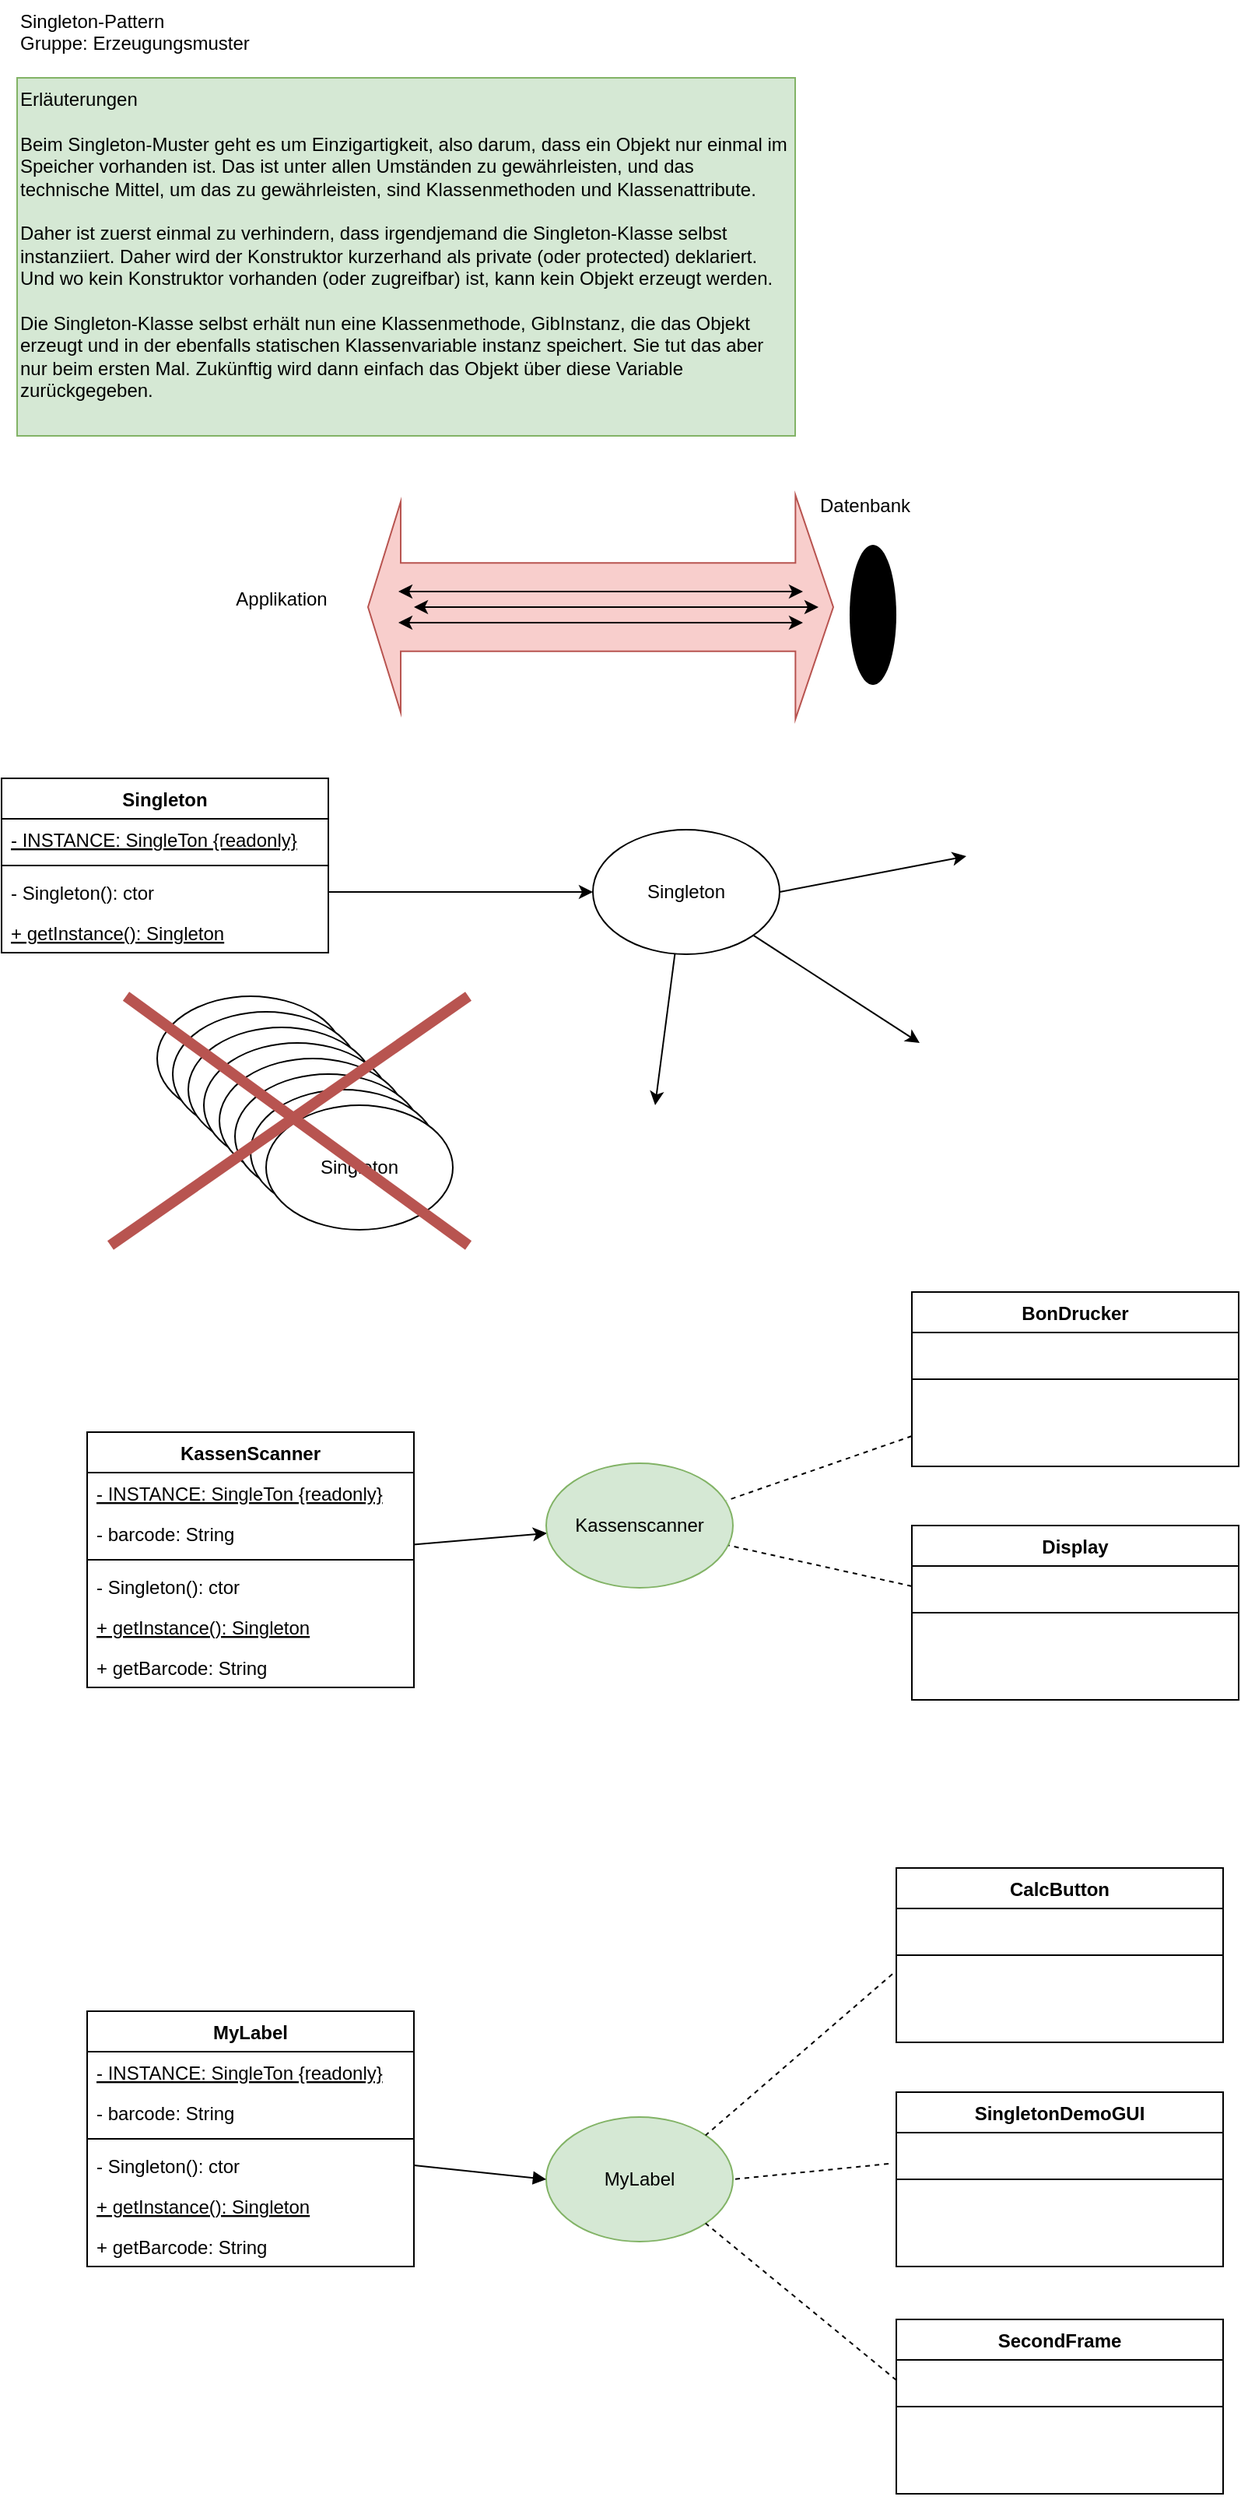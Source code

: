<mxfile version="17.2.1" type="device"><diagram id="1vJTnKFDcwp1K9mZ3HOW" name="Singleton"><mxGraphModel dx="805" dy="509" grid="1" gridSize="10" guides="1" tooltips="1" connect="1" arrows="1" fold="1" page="1" pageScale="1" pageWidth="827" pageHeight="1169" math="0" shadow="0"><root><mxCell id="0"/><mxCell id="1" parent="0"/><mxCell id="Tu6GEZrMgGKgOSLvBPGH-1" value="Singleton-Pattern&lt;br&gt;Gruppe: Erzeugungsmuster" style="text;whiteSpace=wrap;html=1;" vertex="1" parent="1"><mxGeometry x="20" y="20" width="160" height="40" as="geometry"/></mxCell><mxCell id="Tu6GEZrMgGKgOSLvBPGH-2" value="Erläuterungen&lt;br&gt;&lt;br&gt;Beim Singleton-Muster geht es um Einzigartigkeit, also darum, dass ein Objekt nur einmal im Speicher vorhanden ist. Das ist unter allen Umständen zu gewährleisten, und das &lt;br&gt;technische Mittel, um das zu gewährleisten, sind Klassenmethoden und Klassenattribute.&lt;br&gt;&lt;br&gt;Daher ist zuerst einmal zu verhindern, dass irgendjemand die Singleton-Klasse selbst instanziiert. Daher wird der Konstruktor kurzerhand als private (oder protected) deklariert. Und wo kein Konstruktor vorhanden (oder zugreifbar) ist, kann kein Objekt erzeugt werden. &lt;br&gt;&lt;br&gt;Die Singleton-Klasse selbst erhält nun eine Klassenmethode, GibInstanz, die das Objekt erzeugt und in der ebenfalls statischen Klassenvariable instanz speichert. Sie tut das aber nur beim ersten Mal. Zukünftig wird dann einfach das Objekt über diese Variable zurückgegeben." style="text;whiteSpace=wrap;html=1;fillColor=#d5e8d4;strokeColor=#82b366;" vertex="1" parent="1"><mxGeometry x="20" y="70" width="500" height="230" as="geometry"/></mxCell><mxCell id="Tu6GEZrMgGKgOSLvBPGH-3" value="" style="ellipse;fillColor=#000000;strokeColor=none;" vertex="1" parent="1"><mxGeometry x="555" y="370" width="30" height="90" as="geometry"/></mxCell><mxCell id="Tu6GEZrMgGKgOSLvBPGH-7" value="Applikation" style="text;html=1;strokeColor=none;fillColor=none;align=center;verticalAlign=middle;whiteSpace=wrap;rounded=0;" vertex="1" parent="1"><mxGeometry x="160" y="390" width="60" height="30" as="geometry"/></mxCell><mxCell id="Tu6GEZrMgGKgOSLvBPGH-14" value="Datenbank" style="text;html=1;strokeColor=none;fillColor=none;align=center;verticalAlign=middle;whiteSpace=wrap;rounded=0;" vertex="1" parent="1"><mxGeometry x="535" y="330" width="60" height="30" as="geometry"/></mxCell><mxCell id="Tu6GEZrMgGKgOSLvBPGH-15" value="" style="shape=flexArrow;endArrow=classic;startArrow=classic;html=1;rounded=0;startWidth=77.619;startSize=6.667;endWidth=86.19;endSize=7.776;width=56.667;fillColor=#f8cecc;strokeColor=#b85450;" edge="1" parent="1"><mxGeometry width="100" height="100" relative="1" as="geometry"><mxPoint x="245" y="410" as="sourcePoint"/><mxPoint x="545" y="410" as="targetPoint"/></mxGeometry></mxCell><mxCell id="Tu6GEZrMgGKgOSLvBPGH-16" value="" style="endArrow=classic;startArrow=classic;html=1;rounded=0;" edge="1" parent="1"><mxGeometry width="50" height="50" relative="1" as="geometry"><mxPoint x="265" y="400" as="sourcePoint"/><mxPoint x="525" y="400" as="targetPoint"/></mxGeometry></mxCell><mxCell id="Tu6GEZrMgGKgOSLvBPGH-17" value="" style="endArrow=classic;startArrow=classic;html=1;rounded=0;" edge="1" parent="1"><mxGeometry width="50" height="50" relative="1" as="geometry"><mxPoint x="275" y="410" as="sourcePoint"/><mxPoint x="535" y="410" as="targetPoint"/></mxGeometry></mxCell><mxCell id="Tu6GEZrMgGKgOSLvBPGH-18" value="" style="endArrow=classic;startArrow=classic;html=1;rounded=0;" edge="1" parent="1"><mxGeometry width="50" height="50" relative="1" as="geometry"><mxPoint x="265" y="420" as="sourcePoint"/><mxPoint x="525" y="420" as="targetPoint"/></mxGeometry></mxCell><mxCell id="Tu6GEZrMgGKgOSLvBPGH-27" value="Singleton" style="swimlane;fontStyle=1;align=center;verticalAlign=top;childLayout=stackLayout;horizontal=1;startSize=26;horizontalStack=0;resizeParent=1;resizeParentMax=0;resizeLast=0;collapsible=1;marginBottom=0;" vertex="1" parent="1"><mxGeometry x="10" y="520" width="210" height="112" as="geometry"/></mxCell><mxCell id="Tu6GEZrMgGKgOSLvBPGH-28" value="- INSTANCE: SingleTon {readonly}" style="text;strokeColor=none;fillColor=none;align=left;verticalAlign=top;spacingLeft=4;spacingRight=4;overflow=hidden;rotatable=0;points=[[0,0.5],[1,0.5]];portConstraint=eastwest;fontStyle=4" vertex="1" parent="Tu6GEZrMgGKgOSLvBPGH-27"><mxGeometry y="26" width="210" height="26" as="geometry"/></mxCell><mxCell id="Tu6GEZrMgGKgOSLvBPGH-29" value="" style="line;strokeWidth=1;fillColor=none;align=left;verticalAlign=middle;spacingTop=-1;spacingLeft=3;spacingRight=3;rotatable=0;labelPosition=right;points=[];portConstraint=eastwest;" vertex="1" parent="Tu6GEZrMgGKgOSLvBPGH-27"><mxGeometry y="52" width="210" height="8" as="geometry"/></mxCell><mxCell id="Tu6GEZrMgGKgOSLvBPGH-30" value="- Singleton(): ctor" style="text;strokeColor=none;fillColor=none;align=left;verticalAlign=top;spacingLeft=4;spacingRight=4;overflow=hidden;rotatable=0;points=[[0,0.5],[1,0.5]];portConstraint=eastwest;" vertex="1" parent="Tu6GEZrMgGKgOSLvBPGH-27"><mxGeometry y="60" width="210" height="26" as="geometry"/></mxCell><mxCell id="Tu6GEZrMgGKgOSLvBPGH-31" value="+ getInstance(): Singleton" style="text;strokeColor=none;fillColor=none;align=left;verticalAlign=top;spacingLeft=4;spacingRight=4;overflow=hidden;rotatable=0;points=[[0,0.5],[1,0.5]];portConstraint=eastwest;fontStyle=4" vertex="1" parent="Tu6GEZrMgGKgOSLvBPGH-27"><mxGeometry y="86" width="210" height="26" as="geometry"/></mxCell><mxCell id="Tu6GEZrMgGKgOSLvBPGH-34" value="" style="endArrow=classic;html=1;rounded=0;exitX=0.44;exitY=0.988;exitDx=0;exitDy=0;exitPerimeter=0;" edge="1" parent="1" source="Tu6GEZrMgGKgOSLvBPGH-37"><mxGeometry width="50" height="50" relative="1" as="geometry"><mxPoint x="440" y="630" as="sourcePoint"/><mxPoint x="430" y="730" as="targetPoint"/></mxGeometry></mxCell><mxCell id="Tu6GEZrMgGKgOSLvBPGH-35" value="" style="endArrow=classic;html=1;rounded=0;" edge="1" parent="1" source="Tu6GEZrMgGKgOSLvBPGH-37"><mxGeometry width="50" height="50" relative="1" as="geometry"><mxPoint x="520" y="600" as="sourcePoint"/><mxPoint x="600" y="690" as="targetPoint"/></mxGeometry></mxCell><mxCell id="Tu6GEZrMgGKgOSLvBPGH-36" value="" style="endArrow=classic;html=1;rounded=0;exitX=1;exitY=0.5;exitDx=0;exitDy=0;" edge="1" parent="1" source="Tu6GEZrMgGKgOSLvBPGH-37"><mxGeometry width="50" height="50" relative="1" as="geometry"><mxPoint x="530" y="576" as="sourcePoint"/><mxPoint x="630" y="570" as="targetPoint"/></mxGeometry></mxCell><mxCell id="Tu6GEZrMgGKgOSLvBPGH-37" value="Singleton" style="ellipse;whiteSpace=wrap;html=1;" vertex="1" parent="1"><mxGeometry x="390" y="553" width="120" height="80" as="geometry"/></mxCell><mxCell id="Tu6GEZrMgGKgOSLvBPGH-38" style="edgeStyle=none;rounded=0;orthogonalLoop=1;jettySize=auto;html=1;entryX=0;entryY=0.5;entryDx=0;entryDy=0;" edge="1" parent="1" source="Tu6GEZrMgGKgOSLvBPGH-30" target="Tu6GEZrMgGKgOSLvBPGH-37"><mxGeometry relative="1" as="geometry"/></mxCell><mxCell id="Tu6GEZrMgGKgOSLvBPGH-39" value="Singleton" style="ellipse;whiteSpace=wrap;html=1;" vertex="1" parent="1"><mxGeometry x="110" y="660" width="120" height="80" as="geometry"/></mxCell><mxCell id="Tu6GEZrMgGKgOSLvBPGH-40" value="Singleton" style="ellipse;whiteSpace=wrap;html=1;" vertex="1" parent="1"><mxGeometry x="120" y="670" width="120" height="80" as="geometry"/></mxCell><mxCell id="Tu6GEZrMgGKgOSLvBPGH-41" value="Singleton" style="ellipse;whiteSpace=wrap;html=1;" vertex="1" parent="1"><mxGeometry x="130" y="680" width="120" height="80" as="geometry"/></mxCell><mxCell id="Tu6GEZrMgGKgOSLvBPGH-42" value="Singleton" style="ellipse;whiteSpace=wrap;html=1;" vertex="1" parent="1"><mxGeometry x="140" y="690" width="120" height="80" as="geometry"/></mxCell><mxCell id="Tu6GEZrMgGKgOSLvBPGH-43" value="Singleton" style="ellipse;whiteSpace=wrap;html=1;" vertex="1" parent="1"><mxGeometry x="150" y="700" width="120" height="80" as="geometry"/></mxCell><mxCell id="Tu6GEZrMgGKgOSLvBPGH-44" value="Singleton" style="ellipse;whiteSpace=wrap;html=1;" vertex="1" parent="1"><mxGeometry x="160" y="710" width="120" height="80" as="geometry"/></mxCell><mxCell id="Tu6GEZrMgGKgOSLvBPGH-45" value="Singleton" style="ellipse;whiteSpace=wrap;html=1;" vertex="1" parent="1"><mxGeometry x="170" y="720" width="120" height="80" as="geometry"/></mxCell><mxCell id="Tu6GEZrMgGKgOSLvBPGH-46" value="Singleton" style="ellipse;whiteSpace=wrap;html=1;" vertex="1" parent="1"><mxGeometry x="180" y="730" width="120" height="80" as="geometry"/></mxCell><mxCell id="Tu6GEZrMgGKgOSLvBPGH-47" value="" style="endArrow=none;html=1;rounded=0;fillColor=#f8cecc;strokeColor=#b85450;strokeWidth=7;" edge="1" parent="1"><mxGeometry width="50" height="50" relative="1" as="geometry"><mxPoint x="90" y="660" as="sourcePoint"/><mxPoint x="310" y="820" as="targetPoint"/></mxGeometry></mxCell><mxCell id="Tu6GEZrMgGKgOSLvBPGH-48" value="" style="endArrow=none;html=1;rounded=0;fillColor=#f8cecc;strokeColor=#b85450;strokeWidth=7;" edge="1" parent="1"><mxGeometry width="50" height="50" relative="1" as="geometry"><mxPoint x="80" y="820" as="sourcePoint"/><mxPoint x="310" y="660" as="targetPoint"/></mxGeometry></mxCell><mxCell id="Tu6GEZrMgGKgOSLvBPGH-51" value="KassenScanner" style="swimlane;fontStyle=1;align=center;verticalAlign=top;childLayout=stackLayout;horizontal=1;startSize=26;horizontalStack=0;resizeParent=1;resizeParentMax=0;resizeLast=0;collapsible=1;marginBottom=0;" vertex="1" parent="1"><mxGeometry x="65" y="940" width="210" height="164" as="geometry"/></mxCell><mxCell id="Tu6GEZrMgGKgOSLvBPGH-52" value="- INSTANCE: SingleTon {readonly}" style="text;strokeColor=none;fillColor=none;align=left;verticalAlign=top;spacingLeft=4;spacingRight=4;overflow=hidden;rotatable=0;points=[[0,0.5],[1,0.5]];portConstraint=eastwest;fontStyle=4" vertex="1" parent="Tu6GEZrMgGKgOSLvBPGH-51"><mxGeometry y="26" width="210" height="26" as="geometry"/></mxCell><mxCell id="Tu6GEZrMgGKgOSLvBPGH-69" value="- barcode: String" style="text;strokeColor=none;fillColor=none;align=left;verticalAlign=top;spacingLeft=4;spacingRight=4;overflow=hidden;rotatable=0;points=[[0,0.5],[1,0.5]];portConstraint=eastwest;fontStyle=0" vertex="1" parent="Tu6GEZrMgGKgOSLvBPGH-51"><mxGeometry y="52" width="210" height="26" as="geometry"/></mxCell><mxCell id="Tu6GEZrMgGKgOSLvBPGH-53" value="" style="line;strokeWidth=1;fillColor=none;align=left;verticalAlign=middle;spacingTop=-1;spacingLeft=3;spacingRight=3;rotatable=0;labelPosition=right;points=[];portConstraint=eastwest;" vertex="1" parent="Tu6GEZrMgGKgOSLvBPGH-51"><mxGeometry y="78" width="210" height="8" as="geometry"/></mxCell><mxCell id="Tu6GEZrMgGKgOSLvBPGH-54" value="- Singleton(): ctor" style="text;strokeColor=none;fillColor=none;align=left;verticalAlign=top;spacingLeft=4;spacingRight=4;overflow=hidden;rotatable=0;points=[[0,0.5],[1,0.5]];portConstraint=eastwest;" vertex="1" parent="Tu6GEZrMgGKgOSLvBPGH-51"><mxGeometry y="86" width="210" height="26" as="geometry"/></mxCell><mxCell id="Tu6GEZrMgGKgOSLvBPGH-55" value="+ getInstance(): Singleton" style="text;strokeColor=none;fillColor=none;align=left;verticalAlign=top;spacingLeft=4;spacingRight=4;overflow=hidden;rotatable=0;points=[[0,0.5],[1,0.5]];portConstraint=eastwest;fontStyle=4" vertex="1" parent="Tu6GEZrMgGKgOSLvBPGH-51"><mxGeometry y="112" width="210" height="26" as="geometry"/></mxCell><mxCell id="Tu6GEZrMgGKgOSLvBPGH-70" value="+ getBarcode: String" style="text;strokeColor=none;fillColor=none;align=left;verticalAlign=top;spacingLeft=4;spacingRight=4;overflow=hidden;rotatable=0;points=[[0,0.5],[1,0.5]];portConstraint=eastwest;fontStyle=0" vertex="1" parent="Tu6GEZrMgGKgOSLvBPGH-51"><mxGeometry y="138" width="210" height="26" as="geometry"/></mxCell><mxCell id="Tu6GEZrMgGKgOSLvBPGH-57" style="edgeStyle=none;rounded=0;orthogonalLoop=1;jettySize=auto;html=1;strokeWidth=1;exitX=0.998;exitY=0.777;exitDx=0;exitDy=0;exitPerimeter=0;" edge="1" parent="1" source="Tu6GEZrMgGKgOSLvBPGH-69" target="Tu6GEZrMgGKgOSLvBPGH-77"><mxGeometry relative="1" as="geometry"/></mxCell><mxCell id="Tu6GEZrMgGKgOSLvBPGH-68" style="edgeStyle=none;rounded=0;orthogonalLoop=1;jettySize=auto;html=1;strokeWidth=1;dashed=1;endArrow=none;endFill=0;entryX=0.966;entryY=0.299;entryDx=0;entryDy=0;entryPerimeter=0;" edge="1" parent="1" source="Tu6GEZrMgGKgOSLvBPGH-58" target="Tu6GEZrMgGKgOSLvBPGH-77"><mxGeometry relative="1" as="geometry"><mxPoint x="499.749" y="926.345" as="targetPoint"/></mxGeometry></mxCell><mxCell id="Tu6GEZrMgGKgOSLvBPGH-58" value="BonDrucker" style="swimlane;fontStyle=1;align=center;verticalAlign=top;childLayout=stackLayout;horizontal=1;startSize=26;horizontalStack=0;resizeParent=1;resizeParentMax=0;resizeLast=0;collapsible=1;marginBottom=0;" vertex="1" parent="1"><mxGeometry x="595" y="850" width="210" height="112" as="geometry"/></mxCell><mxCell id="Tu6GEZrMgGKgOSLvBPGH-59" value=" " style="text;strokeColor=none;fillColor=none;align=left;verticalAlign=top;spacingLeft=4;spacingRight=4;overflow=hidden;rotatable=0;points=[[0,0.5],[1,0.5]];portConstraint=eastwest;fontStyle=4" vertex="1" parent="Tu6GEZrMgGKgOSLvBPGH-58"><mxGeometry y="26" width="210" height="26" as="geometry"/></mxCell><mxCell id="Tu6GEZrMgGKgOSLvBPGH-60" value="" style="line;strokeWidth=1;fillColor=none;align=left;verticalAlign=middle;spacingTop=-1;spacingLeft=3;spacingRight=3;rotatable=0;labelPosition=right;points=[];portConstraint=eastwest;" vertex="1" parent="Tu6GEZrMgGKgOSLvBPGH-58"><mxGeometry y="52" width="210" height="8" as="geometry"/></mxCell><mxCell id="Tu6GEZrMgGKgOSLvBPGH-61" value=" " style="text;strokeColor=none;fillColor=none;align=left;verticalAlign=top;spacingLeft=4;spacingRight=4;overflow=hidden;rotatable=0;points=[[0,0.5],[1,0.5]];portConstraint=eastwest;" vertex="1" parent="Tu6GEZrMgGKgOSLvBPGH-58"><mxGeometry y="60" width="210" height="26" as="geometry"/></mxCell><mxCell id="Tu6GEZrMgGKgOSLvBPGH-62" value=" " style="text;strokeColor=none;fillColor=none;align=left;verticalAlign=top;spacingLeft=4;spacingRight=4;overflow=hidden;rotatable=0;points=[[0,0.5],[1,0.5]];portConstraint=eastwest;fontStyle=0" vertex="1" parent="Tu6GEZrMgGKgOSLvBPGH-58"><mxGeometry y="86" width="210" height="26" as="geometry"/></mxCell><mxCell id="Tu6GEZrMgGKgOSLvBPGH-71" value="Display" style="swimlane;fontStyle=1;align=center;verticalAlign=top;childLayout=stackLayout;horizontal=1;startSize=26;horizontalStack=0;resizeParent=1;resizeParentMax=0;resizeLast=0;collapsible=1;marginBottom=0;" vertex="1" parent="1"><mxGeometry x="595" y="1000" width="210" height="112" as="geometry"/></mxCell><mxCell id="Tu6GEZrMgGKgOSLvBPGH-72" value=" " style="text;strokeColor=none;fillColor=none;align=left;verticalAlign=top;spacingLeft=4;spacingRight=4;overflow=hidden;rotatable=0;points=[[0,0.5],[1,0.5]];portConstraint=eastwest;fontStyle=0" vertex="1" parent="Tu6GEZrMgGKgOSLvBPGH-71"><mxGeometry y="26" width="210" height="26" as="geometry"/></mxCell><mxCell id="Tu6GEZrMgGKgOSLvBPGH-73" value="" style="line;strokeWidth=1;fillColor=none;align=left;verticalAlign=middle;spacingTop=-1;spacingLeft=3;spacingRight=3;rotatable=0;labelPosition=right;points=[];portConstraint=eastwest;" vertex="1" parent="Tu6GEZrMgGKgOSLvBPGH-71"><mxGeometry y="52" width="210" height="8" as="geometry"/></mxCell><mxCell id="Tu6GEZrMgGKgOSLvBPGH-74" value=" " style="text;strokeColor=none;fillColor=none;align=left;verticalAlign=top;spacingLeft=4;spacingRight=4;overflow=hidden;rotatable=0;points=[[0,0.5],[1,0.5]];portConstraint=eastwest;" vertex="1" parent="Tu6GEZrMgGKgOSLvBPGH-71"><mxGeometry y="60" width="210" height="26" as="geometry"/></mxCell><mxCell id="Tu6GEZrMgGKgOSLvBPGH-75" value=" " style="text;strokeColor=none;fillColor=none;align=left;verticalAlign=top;spacingLeft=4;spacingRight=4;overflow=hidden;rotatable=0;points=[[0,0.5],[1,0.5]];portConstraint=eastwest;fontStyle=0" vertex="1" parent="Tu6GEZrMgGKgOSLvBPGH-71"><mxGeometry y="86" width="210" height="26" as="geometry"/></mxCell><mxCell id="Tu6GEZrMgGKgOSLvBPGH-76" style="edgeStyle=none;rounded=0;orthogonalLoop=1;jettySize=auto;html=1;strokeWidth=1;dashed=1;endArrow=none;endFill=0;exitX=0;exitY=0.5;exitDx=0;exitDy=0;" edge="1" parent="1" source="Tu6GEZrMgGKgOSLvBPGH-72" target="Tu6GEZrMgGKgOSLvBPGH-77"><mxGeometry relative="1" as="geometry"><mxPoint x="605" y="963.993" as="sourcePoint"/><mxPoint x="490" y="1080" as="targetPoint"/></mxGeometry></mxCell><mxCell id="Tu6GEZrMgGKgOSLvBPGH-77" value="Kassenscanner" style="ellipse;whiteSpace=wrap;html=1;fillColor=#d5e8d4;strokeColor=#82b366;" vertex="1" parent="1"><mxGeometry x="360" y="960" width="120" height="80" as="geometry"/></mxCell><mxCell id="Tu6GEZrMgGKgOSLvBPGH-78" value="MyLabel" style="swimlane;fontStyle=1;align=center;verticalAlign=top;childLayout=stackLayout;horizontal=1;startSize=26;horizontalStack=0;resizeParent=1;resizeParentMax=0;resizeLast=0;collapsible=1;marginBottom=0;" vertex="1" parent="1"><mxGeometry x="65" y="1312" width="210" height="164" as="geometry"/></mxCell><mxCell id="Tu6GEZrMgGKgOSLvBPGH-79" value="- INSTANCE: SingleTon {readonly}" style="text;strokeColor=none;fillColor=none;align=left;verticalAlign=top;spacingLeft=4;spacingRight=4;overflow=hidden;rotatable=0;points=[[0,0.5],[1,0.5]];portConstraint=eastwest;fontStyle=4" vertex="1" parent="Tu6GEZrMgGKgOSLvBPGH-78"><mxGeometry y="26" width="210" height="26" as="geometry"/></mxCell><mxCell id="Tu6GEZrMgGKgOSLvBPGH-80" value="- barcode: String" style="text;strokeColor=none;fillColor=none;align=left;verticalAlign=top;spacingLeft=4;spacingRight=4;overflow=hidden;rotatable=0;points=[[0,0.5],[1,0.5]];portConstraint=eastwest;fontStyle=0" vertex="1" parent="Tu6GEZrMgGKgOSLvBPGH-78"><mxGeometry y="52" width="210" height="26" as="geometry"/></mxCell><mxCell id="Tu6GEZrMgGKgOSLvBPGH-81" value="" style="line;strokeWidth=1;fillColor=none;align=left;verticalAlign=middle;spacingTop=-1;spacingLeft=3;spacingRight=3;rotatable=0;labelPosition=right;points=[];portConstraint=eastwest;" vertex="1" parent="Tu6GEZrMgGKgOSLvBPGH-78"><mxGeometry y="78" width="210" height="8" as="geometry"/></mxCell><mxCell id="Tu6GEZrMgGKgOSLvBPGH-82" value="- Singleton(): ctor" style="text;strokeColor=none;fillColor=none;align=left;verticalAlign=top;spacingLeft=4;spacingRight=4;overflow=hidden;rotatable=0;points=[[0,0.5],[1,0.5]];portConstraint=eastwest;" vertex="1" parent="Tu6GEZrMgGKgOSLvBPGH-78"><mxGeometry y="86" width="210" height="26" as="geometry"/></mxCell><mxCell id="Tu6GEZrMgGKgOSLvBPGH-83" value="+ getInstance(): Singleton" style="text;strokeColor=none;fillColor=none;align=left;verticalAlign=top;spacingLeft=4;spacingRight=4;overflow=hidden;rotatable=0;points=[[0,0.5],[1,0.5]];portConstraint=eastwest;fontStyle=4" vertex="1" parent="Tu6GEZrMgGKgOSLvBPGH-78"><mxGeometry y="112" width="210" height="26" as="geometry"/></mxCell><mxCell id="Tu6GEZrMgGKgOSLvBPGH-84" value="+ getBarcode: String" style="text;strokeColor=none;fillColor=none;align=left;verticalAlign=top;spacingLeft=4;spacingRight=4;overflow=hidden;rotatable=0;points=[[0,0.5],[1,0.5]];portConstraint=eastwest;fontStyle=0" vertex="1" parent="Tu6GEZrMgGKgOSLvBPGH-78"><mxGeometry y="138" width="210" height="26" as="geometry"/></mxCell><mxCell id="Tu6GEZrMgGKgOSLvBPGH-99" value="CalcButton" style="swimlane;fontStyle=1;align=center;verticalAlign=top;childLayout=stackLayout;horizontal=1;startSize=26;horizontalStack=0;resizeParent=1;resizeParentMax=0;resizeLast=0;collapsible=1;marginBottom=0;" vertex="1" parent="1"><mxGeometry x="585" y="1220" width="210" height="112" as="geometry"/></mxCell><mxCell id="Tu6GEZrMgGKgOSLvBPGH-100" value=" " style="text;strokeColor=none;fillColor=none;align=left;verticalAlign=top;spacingLeft=4;spacingRight=4;overflow=hidden;rotatable=0;points=[[0,0.5],[1,0.5]];portConstraint=eastwest;fontStyle=0" vertex="1" parent="Tu6GEZrMgGKgOSLvBPGH-99"><mxGeometry y="26" width="210" height="26" as="geometry"/></mxCell><mxCell id="Tu6GEZrMgGKgOSLvBPGH-101" value="" style="line;strokeWidth=1;fillColor=none;align=left;verticalAlign=middle;spacingTop=-1;spacingLeft=3;spacingRight=3;rotatable=0;labelPosition=right;points=[];portConstraint=eastwest;" vertex="1" parent="Tu6GEZrMgGKgOSLvBPGH-99"><mxGeometry y="52" width="210" height="8" as="geometry"/></mxCell><mxCell id="Tu6GEZrMgGKgOSLvBPGH-102" value=" " style="text;strokeColor=none;fillColor=none;align=left;verticalAlign=top;spacingLeft=4;spacingRight=4;overflow=hidden;rotatable=0;points=[[0,0.5],[1,0.5]];portConstraint=eastwest;" vertex="1" parent="Tu6GEZrMgGKgOSLvBPGH-99"><mxGeometry y="60" width="210" height="26" as="geometry"/></mxCell><mxCell id="Tu6GEZrMgGKgOSLvBPGH-103" value=" " style="text;strokeColor=none;fillColor=none;align=left;verticalAlign=top;spacingLeft=4;spacingRight=4;overflow=hidden;rotatable=0;points=[[0,0.5],[1,0.5]];portConstraint=eastwest;fontStyle=0" vertex="1" parent="Tu6GEZrMgGKgOSLvBPGH-99"><mxGeometry y="86" width="210" height="26" as="geometry"/></mxCell><mxCell id="Tu6GEZrMgGKgOSLvBPGH-104" value="SingletonDemoGUI" style="swimlane;fontStyle=1;align=center;verticalAlign=top;childLayout=stackLayout;horizontal=1;startSize=26;horizontalStack=0;resizeParent=1;resizeParentMax=0;resizeLast=0;collapsible=1;marginBottom=0;" vertex="1" parent="1"><mxGeometry x="585" y="1364" width="210" height="112" as="geometry"/></mxCell><mxCell id="Tu6GEZrMgGKgOSLvBPGH-105" value=" " style="text;strokeColor=none;fillColor=none;align=left;verticalAlign=top;spacingLeft=4;spacingRight=4;overflow=hidden;rotatable=0;points=[[0,0.5],[1,0.5]];portConstraint=eastwest;fontStyle=0" vertex="1" parent="Tu6GEZrMgGKgOSLvBPGH-104"><mxGeometry y="26" width="210" height="26" as="geometry"/></mxCell><mxCell id="Tu6GEZrMgGKgOSLvBPGH-106" value="" style="line;strokeWidth=1;fillColor=none;align=left;verticalAlign=middle;spacingTop=-1;spacingLeft=3;spacingRight=3;rotatable=0;labelPosition=right;points=[];portConstraint=eastwest;" vertex="1" parent="Tu6GEZrMgGKgOSLvBPGH-104"><mxGeometry y="52" width="210" height="8" as="geometry"/></mxCell><mxCell id="Tu6GEZrMgGKgOSLvBPGH-107" value=" " style="text;strokeColor=none;fillColor=none;align=left;verticalAlign=top;spacingLeft=4;spacingRight=4;overflow=hidden;rotatable=0;points=[[0,0.5],[1,0.5]];portConstraint=eastwest;" vertex="1" parent="Tu6GEZrMgGKgOSLvBPGH-104"><mxGeometry y="60" width="210" height="26" as="geometry"/></mxCell><mxCell id="Tu6GEZrMgGKgOSLvBPGH-108" value=" " style="text;strokeColor=none;fillColor=none;align=left;verticalAlign=top;spacingLeft=4;spacingRight=4;overflow=hidden;rotatable=0;points=[[0,0.5],[1,0.5]];portConstraint=eastwest;fontStyle=0" vertex="1" parent="Tu6GEZrMgGKgOSLvBPGH-104"><mxGeometry y="86" width="210" height="26" as="geometry"/></mxCell><mxCell id="Tu6GEZrMgGKgOSLvBPGH-109" value="SecondFrame" style="swimlane;fontStyle=1;align=center;verticalAlign=top;childLayout=stackLayout;horizontal=1;startSize=26;horizontalStack=0;resizeParent=1;resizeParentMax=0;resizeLast=0;collapsible=1;marginBottom=0;" vertex="1" parent="1"><mxGeometry x="585" y="1510" width="210" height="112" as="geometry"/></mxCell><mxCell id="Tu6GEZrMgGKgOSLvBPGH-110" value=" " style="text;strokeColor=none;fillColor=none;align=left;verticalAlign=top;spacingLeft=4;spacingRight=4;overflow=hidden;rotatable=0;points=[[0,0.5],[1,0.5]];portConstraint=eastwest;fontStyle=0" vertex="1" parent="Tu6GEZrMgGKgOSLvBPGH-109"><mxGeometry y="26" width="210" height="26" as="geometry"/></mxCell><mxCell id="Tu6GEZrMgGKgOSLvBPGH-111" value="" style="line;strokeWidth=1;fillColor=none;align=left;verticalAlign=middle;spacingTop=-1;spacingLeft=3;spacingRight=3;rotatable=0;labelPosition=right;points=[];portConstraint=eastwest;" vertex="1" parent="Tu6GEZrMgGKgOSLvBPGH-109"><mxGeometry y="52" width="210" height="8" as="geometry"/></mxCell><mxCell id="Tu6GEZrMgGKgOSLvBPGH-112" value=" " style="text;strokeColor=none;fillColor=none;align=left;verticalAlign=top;spacingLeft=4;spacingRight=4;overflow=hidden;rotatable=0;points=[[0,0.5],[1,0.5]];portConstraint=eastwest;" vertex="1" parent="Tu6GEZrMgGKgOSLvBPGH-109"><mxGeometry y="60" width="210" height="26" as="geometry"/></mxCell><mxCell id="Tu6GEZrMgGKgOSLvBPGH-113" value=" " style="text;strokeColor=none;fillColor=none;align=left;verticalAlign=top;spacingLeft=4;spacingRight=4;overflow=hidden;rotatable=0;points=[[0,0.5],[1,0.5]];portConstraint=eastwest;fontStyle=0" vertex="1" parent="Tu6GEZrMgGKgOSLvBPGH-109"><mxGeometry y="86" width="210" height="26" as="geometry"/></mxCell><mxCell id="Tu6GEZrMgGKgOSLvBPGH-114" value="MyLabel" style="ellipse;whiteSpace=wrap;html=1;fillColor=#d5e8d4;strokeColor=#82b366;" vertex="1" parent="1"><mxGeometry x="360" y="1380" width="120" height="80" as="geometry"/></mxCell><mxCell id="Tu6GEZrMgGKgOSLvBPGH-115" style="edgeStyle=none;rounded=0;orthogonalLoop=1;jettySize=auto;html=1;entryX=0;entryY=0.5;entryDx=0;entryDy=0;endArrow=block;endFill=1;strokeWidth=1;exitX=1;exitY=0.5;exitDx=0;exitDy=0;" edge="1" parent="1" source="Tu6GEZrMgGKgOSLvBPGH-82" target="Tu6GEZrMgGKgOSLvBPGH-114"><mxGeometry relative="1" as="geometry"/></mxCell><mxCell id="Tu6GEZrMgGKgOSLvBPGH-116" style="edgeStyle=none;rounded=0;orthogonalLoop=1;jettySize=auto;html=1;dashed=1;endArrow=none;endFill=0;strokeWidth=1;exitX=-0.012;exitY=0.313;exitDx=0;exitDy=0;exitPerimeter=0;entryX=1;entryY=0;entryDx=0;entryDy=0;" edge="1" parent="1" source="Tu6GEZrMgGKgOSLvBPGH-102" target="Tu6GEZrMgGKgOSLvBPGH-114"><mxGeometry relative="1" as="geometry"/></mxCell><mxCell id="Tu6GEZrMgGKgOSLvBPGH-117" style="edgeStyle=none;rounded=0;orthogonalLoop=1;jettySize=auto;html=1;dashed=1;endArrow=none;endFill=0;strokeWidth=1;entryX=1;entryY=0.5;entryDx=0;entryDy=0;" edge="1" parent="1" target="Tu6GEZrMgGKgOSLvBPGH-114"><mxGeometry relative="1" as="geometry"><mxPoint x="580" y="1410" as="sourcePoint"/></mxGeometry></mxCell><mxCell id="Tu6GEZrMgGKgOSLvBPGH-118" style="edgeStyle=none;rounded=0;orthogonalLoop=1;jettySize=auto;html=1;entryX=1;entryY=1;entryDx=0;entryDy=0;dashed=1;endArrow=none;endFill=0;strokeWidth=1;exitX=0;exitY=0.5;exitDx=0;exitDy=0;" edge="1" parent="1" source="Tu6GEZrMgGKgOSLvBPGH-110" target="Tu6GEZrMgGKgOSLvBPGH-114"><mxGeometry relative="1" as="geometry"/></mxCell></root></mxGraphModel></diagram></mxfile>